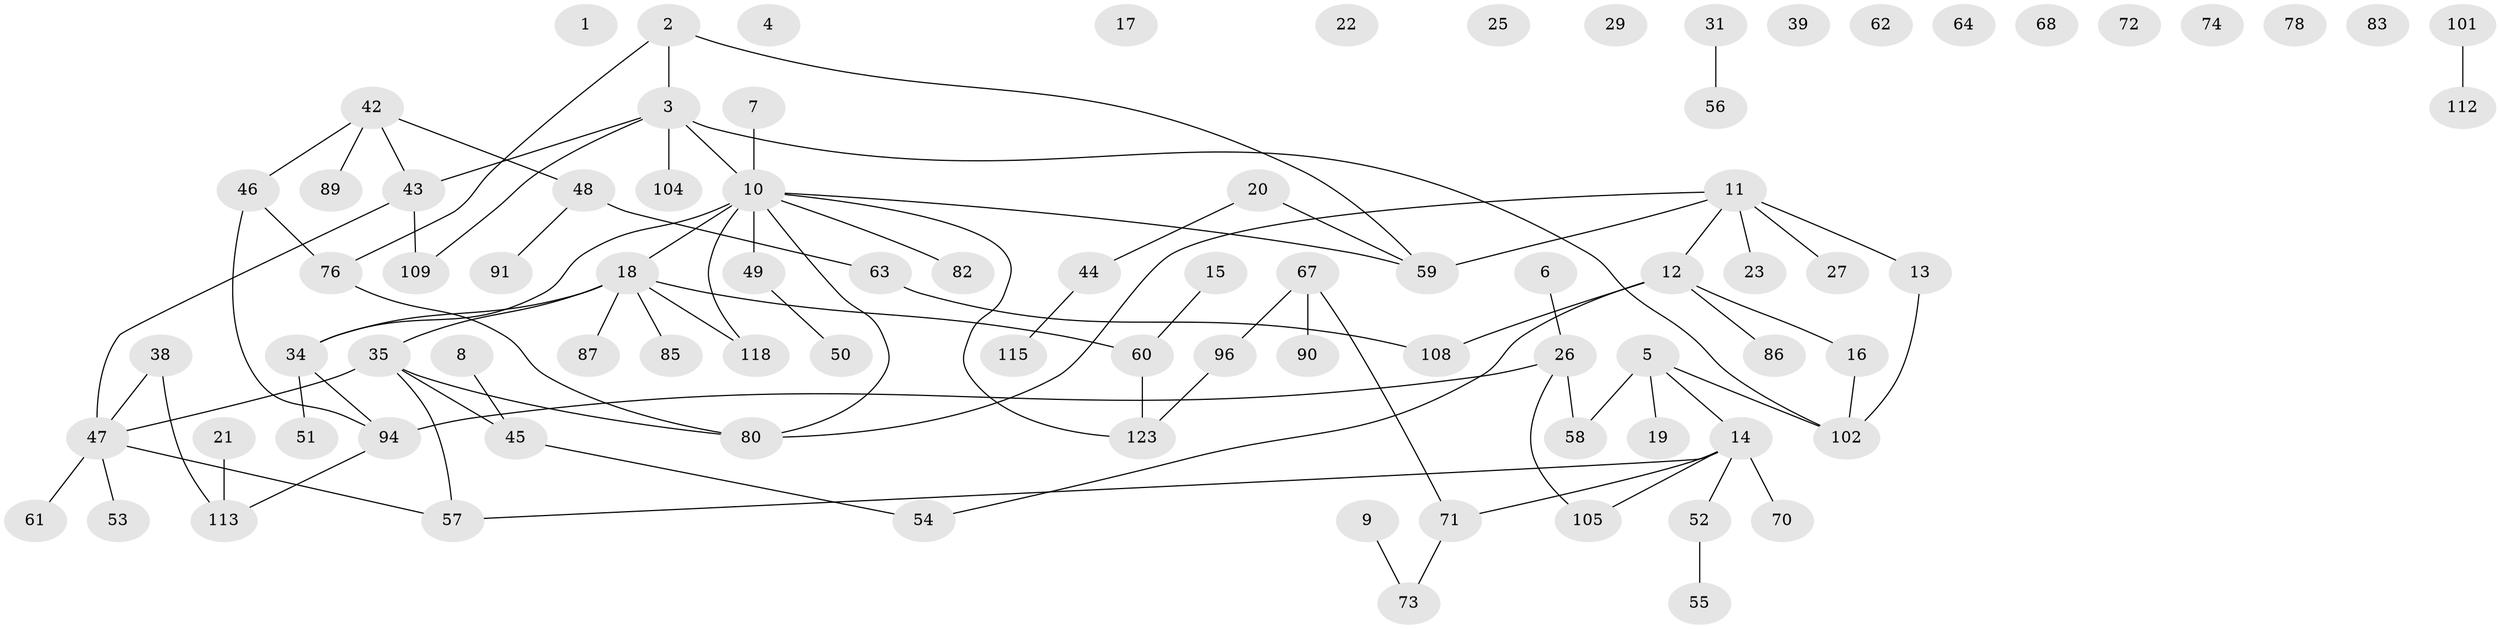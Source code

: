 // Generated by graph-tools (version 1.1) at 2025/23/03/03/25 07:23:24]
// undirected, 86 vertices, 90 edges
graph export_dot {
graph [start="1"]
  node [color=gray90,style=filled];
  1;
  2 [super="+32"];
  3 [super="+100"];
  4;
  5 [super="+36"];
  6;
  7 [super="+33"];
  8;
  9 [super="+30"];
  10 [super="+24"];
  11 [super="+117"];
  12 [super="+110"];
  13 [super="+119"];
  14 [super="+37"];
  15 [super="+41"];
  16;
  17;
  18 [super="+106"];
  19;
  20 [super="+66"];
  21;
  22;
  23;
  25;
  26 [super="+28"];
  27 [super="+65"];
  29 [super="+99"];
  31;
  34 [super="+40"];
  35 [super="+98"];
  38 [super="+97"];
  39 [super="+77"];
  42 [super="+69"];
  43;
  44 [super="+121"];
  45 [super="+92"];
  46;
  47 [super="+81"];
  48;
  49;
  50;
  51 [super="+95"];
  52 [super="+75"];
  53;
  54 [super="+79"];
  55 [super="+88"];
  56;
  57 [super="+124"];
  58;
  59;
  60;
  61;
  62;
  63;
  64;
  67 [super="+84"];
  68;
  70;
  71;
  72;
  73 [super="+114"];
  74;
  76 [super="+93"];
  78;
  80 [super="+116"];
  82;
  83;
  85;
  86;
  87;
  89;
  90;
  91 [super="+103"];
  94 [super="+107"];
  96 [super="+111"];
  101;
  102 [super="+122"];
  104;
  105;
  108;
  109;
  112;
  113 [super="+120"];
  115;
  118;
  123;
  2 -- 3;
  2 -- 76;
  2 -- 59;
  3 -- 43;
  3 -- 104;
  3 -- 10;
  3 -- 109;
  3 -- 102;
  5 -- 58;
  5 -- 102;
  5 -- 19;
  5 -- 14;
  6 -- 26;
  7 -- 10;
  8 -- 45;
  9 -- 73;
  10 -- 34 [weight=2];
  10 -- 49;
  10 -- 59;
  10 -- 80;
  10 -- 82;
  10 -- 118;
  10 -- 123;
  10 -- 18;
  11 -- 23;
  11 -- 27;
  11 -- 80;
  11 -- 13;
  11 -- 59;
  11 -- 12;
  12 -- 16;
  12 -- 86;
  12 -- 108;
  12 -- 54;
  13 -- 102;
  14 -- 70;
  14 -- 105;
  14 -- 71;
  14 -- 52;
  14 -- 57;
  15 -- 60;
  16 -- 102;
  18 -- 85;
  18 -- 118;
  18 -- 34;
  18 -- 87;
  18 -- 60;
  18 -- 35;
  20 -- 44;
  20 -- 59;
  21 -- 113;
  26 -- 94;
  26 -- 105;
  26 -- 58;
  31 -- 56;
  34 -- 94;
  34 -- 51;
  35 -- 45;
  35 -- 80;
  35 -- 47;
  35 -- 57;
  38 -- 47;
  38 -- 113;
  42 -- 46;
  42 -- 89;
  42 -- 48;
  42 -- 43;
  43 -- 47;
  43 -- 109;
  44 -- 115;
  45 -- 54;
  46 -- 76;
  46 -- 94;
  47 -- 53;
  47 -- 57;
  47 -- 61;
  48 -- 63;
  48 -- 91;
  49 -- 50;
  52 -- 55;
  60 -- 123;
  63 -- 108;
  67 -- 90;
  67 -- 71;
  67 -- 96;
  71 -- 73;
  76 -- 80;
  94 -- 113;
  96 -- 123;
  101 -- 112;
}
